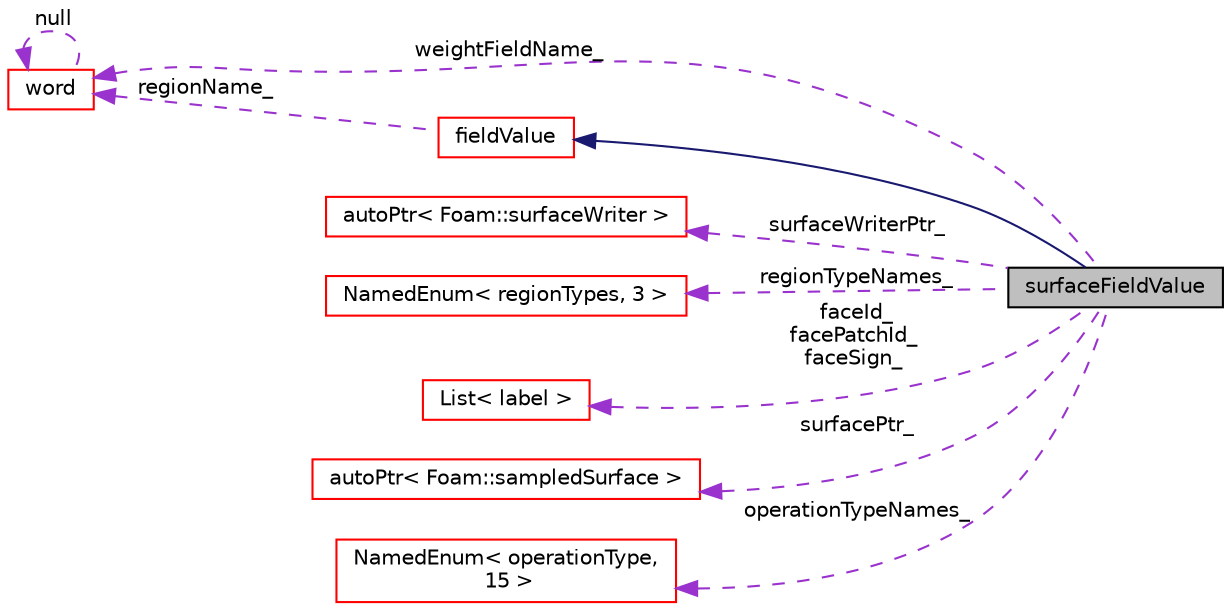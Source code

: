digraph "surfaceFieldValue"
{
  bgcolor="transparent";
  edge [fontname="Helvetica",fontsize="10",labelfontname="Helvetica",labelfontsize="10"];
  node [fontname="Helvetica",fontsize="10",shape=record];
  rankdir="LR";
  Node7 [label="surfaceFieldValue",height=0.2,width=0.4,color="black", fillcolor="grey75", style="filled", fontcolor="black"];
  Node8 -> Node7 [dir="back",color="midnightblue",fontsize="10",style="solid",fontname="Helvetica"];
  Node8 [label="fieldValue",height=0.2,width=0.4,color="red",URL="$a24177.html"];
  Node40 -> Node8 [dir="back",color="darkorchid3",fontsize="10",style="dashed",label=" regionName_" ,fontname="Helvetica"];
  Node40 [label="word",height=0.2,width=0.4,color="red",URL="$a29565.html",tooltip="A class for handling words, derived from string. "];
  Node40 -> Node40 [dir="back",color="darkorchid3",fontsize="10",style="dashed",label=" null" ,fontname="Helvetica"];
  Node67 -> Node7 [dir="back",color="darkorchid3",fontsize="10",style="dashed",label=" surfaceWriterPtr_" ,fontname="Helvetica"];
  Node67 [label="autoPtr\< Foam::surfaceWriter \>",height=0.2,width=0.4,color="red",URL="$a27073.html"];
  Node68 -> Node7 [dir="back",color="darkorchid3",fontsize="10",style="dashed",label=" regionTypeNames_" ,fontname="Helvetica"];
  Node68 [label="NamedEnum\< regionTypes, 3 \>",height=0.2,width=0.4,color="red",URL="$a27113.html"];
  Node69 -> Node7 [dir="back",color="darkorchid3",fontsize="10",style="dashed",label=" faceId_\nfacePatchId_\nfaceSign_" ,fontname="Helvetica"];
  Node69 [label="List\< label \>",height=0.2,width=0.4,color="red",URL="$a26833.html"];
  Node71 -> Node7 [dir="back",color="darkorchid3",fontsize="10",style="dashed",label=" surfacePtr_" ,fontname="Helvetica"];
  Node71 [label="autoPtr\< Foam::sampledSurface \>",height=0.2,width=0.4,color="red",URL="$a27073.html"];
  Node40 -> Node7 [dir="back",color="darkorchid3",fontsize="10",style="dashed",label=" weightFieldName_" ,fontname="Helvetica"];
  Node72 -> Node7 [dir="back",color="darkorchid3",fontsize="10",style="dashed",label=" operationTypeNames_" ,fontname="Helvetica"];
  Node72 [label="NamedEnum\< operationType,\l 15 \>",height=0.2,width=0.4,color="red",URL="$a27113.html"];
}
